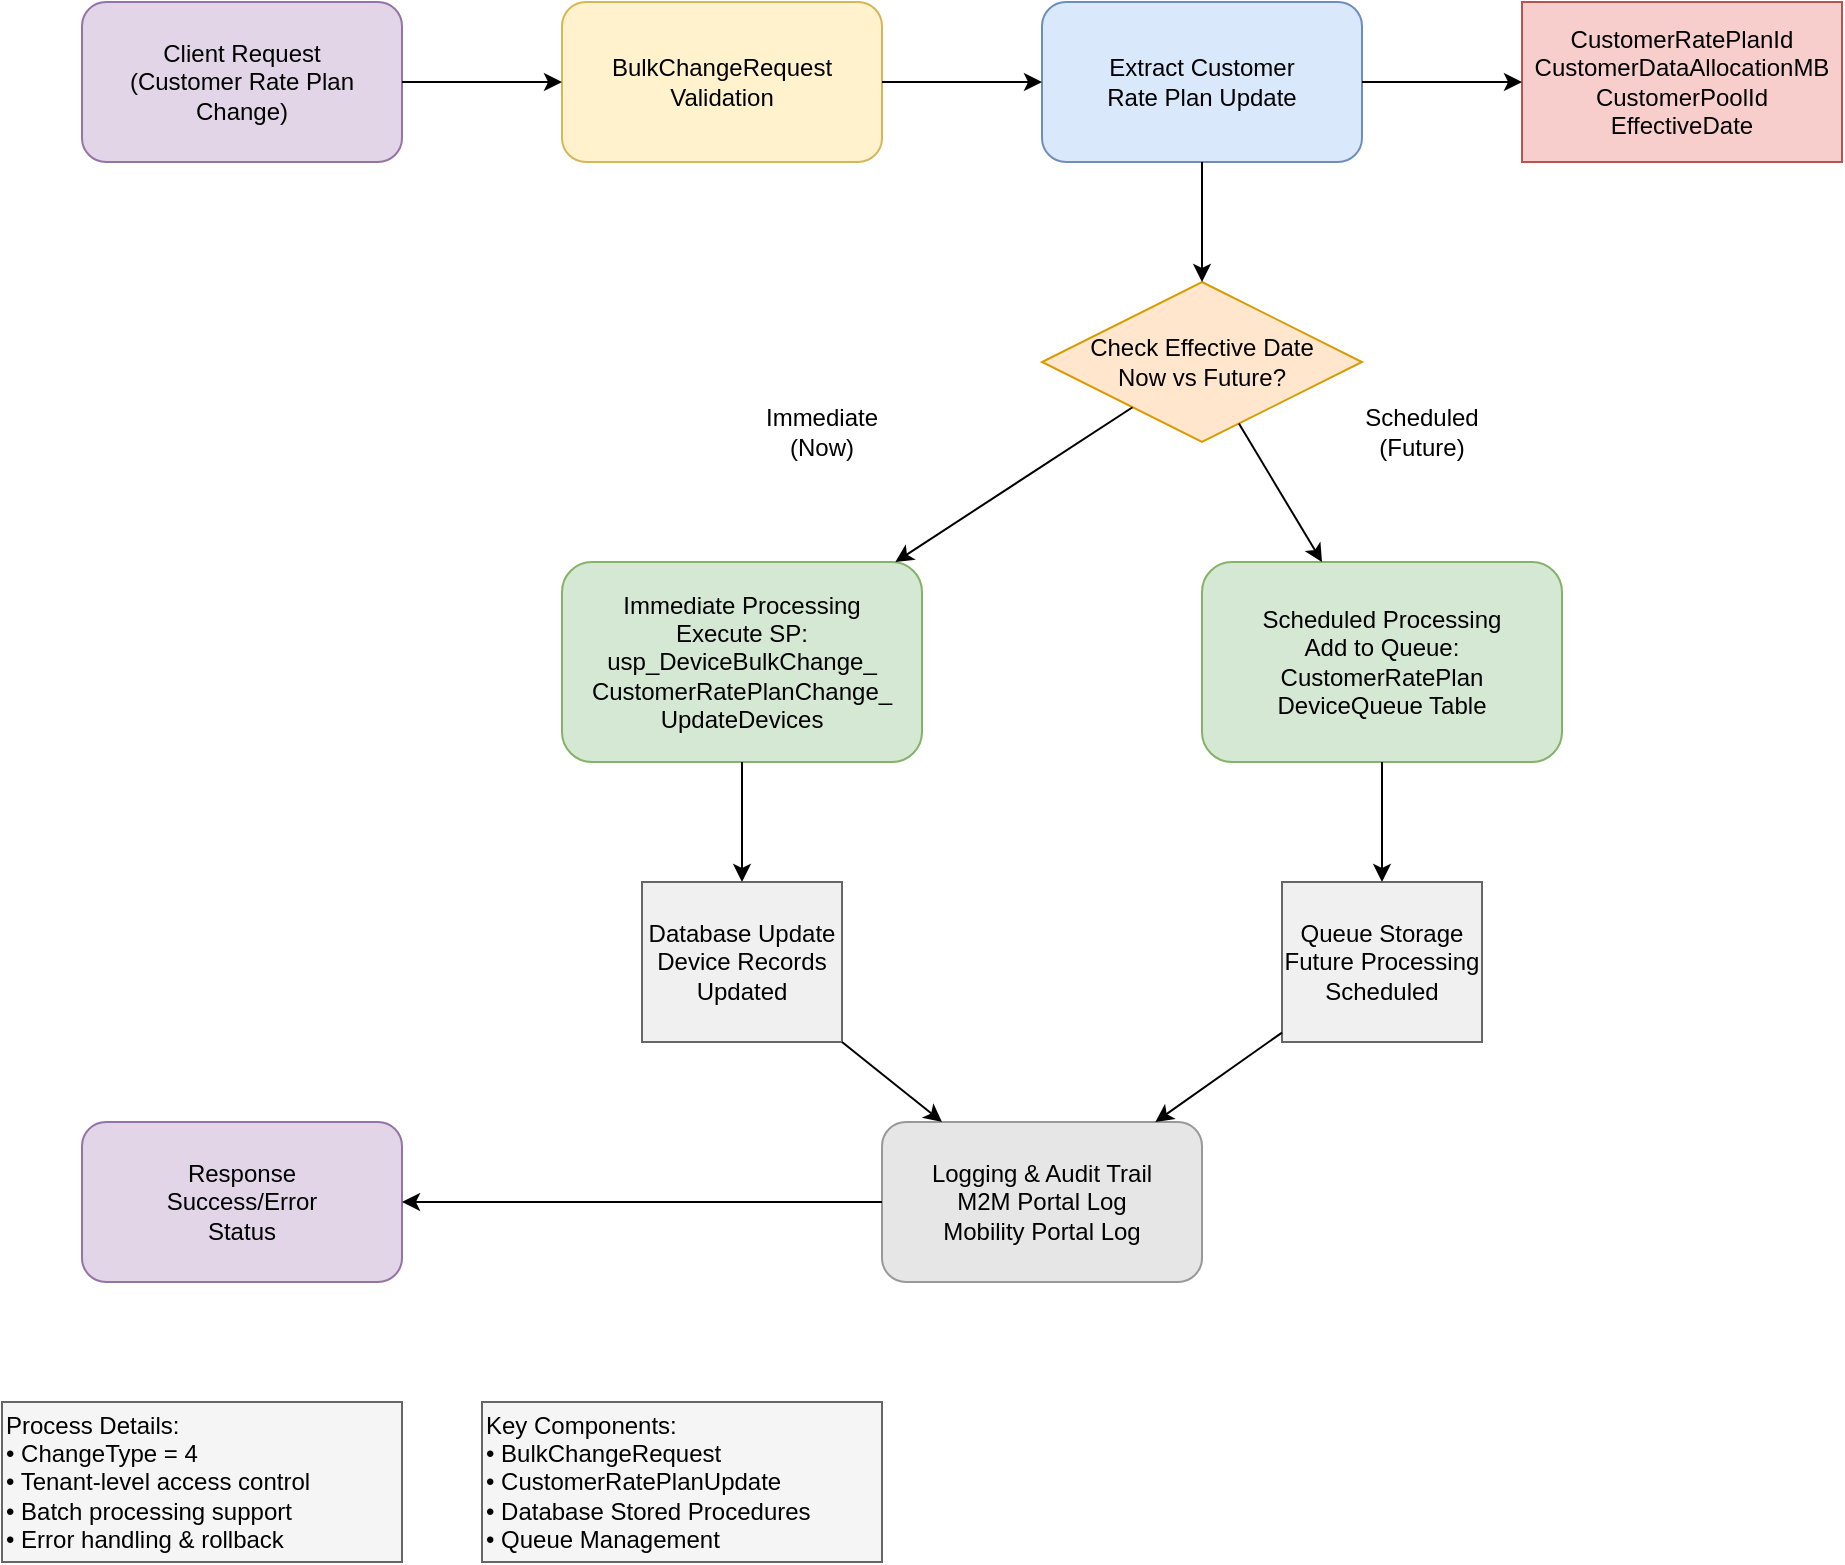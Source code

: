 <?xml version="1.0" encoding="UTF-8"?>
<mxfile version="22.1.11" type="device">
  <diagram name="CustomerRatePlanChangeFlow" id="abc123">
    <mxGraphModel dx="1422" dy="754" grid="1" gridSize="10" guides="1" tooltips="1" connect="1" arrows="1" fold="1" page="1" pageScale="1" pageWidth="1169" pageHeight="827" math="0" shadow="0">
      <root>
        <mxCell id="0" />
        <mxCell id="1" parent="0" />
        
        <!-- Client Request -->
        <mxCell id="2" value="Client Request&#xa;(Customer Rate Plan Change)" style="rounded=1;whiteSpace=wrap;html=1;fillColor=#e1d5e7;strokeColor=#9673a6;" vertex="1" parent="1">
          <mxGeometry x="80" y="40" width="160" height="80" as="geometry" />
        </mxCell>
        
        <!-- BulkChangeRequest -->
        <mxCell id="3" value="BulkChangeRequest&#xa;Validation" style="rounded=1;whiteSpace=wrap;html=1;fillColor=#fff2cc;strokeColor=#d6b656;" vertex="1" parent="1">
          <mxGeometry x="320" y="40" width="160" height="80" as="geometry" />
        </mxCell>
        
        <!-- Extract Customer Rate Plan Update -->
        <mxCell id="4" value="Extract Customer&#xa;Rate Plan Update" style="rounded=1;whiteSpace=wrap;html=1;fillColor=#dae8fc;strokeColor=#6c8ebf;" vertex="1" parent="1">
          <mxGeometry x="560" y="40" width="160" height="80" as="geometry" />
        </mxCell>
        
        <!-- Data Elements Box -->
        <mxCell id="5" value="CustomerRatePlanId&#xa;CustomerDataAllocationMB&#xa;CustomerPoolId&#xa;EffectiveDate" style="rounded=0;whiteSpace=wrap;html=1;fillColor=#f8cecc;strokeColor=#b85450;" vertex="1" parent="1">
          <mxGeometry x="800" y="40" width="160" height="80" as="geometry" />
        </mxCell>
        
        <!-- Decision: Check Effective Date -->
        <mxCell id="6" value="Check Effective Date&#xa;Now vs Future?" style="rhombus;whiteSpace=wrap;html=1;fillColor=#ffe6cc;strokeColor=#d79b00;" vertex="1" parent="1">
          <mxGeometry x="560" y="180" width="160" height="80" as="geometry" />
        </mxCell>
        
        <!-- Immediate Processing -->
        <mxCell id="7" value="Immediate Processing&#xa;Execute SP:&#xa;usp_DeviceBulkChange_&#xa;CustomerRatePlanChange_&#xa;UpdateDevices" style="rounded=1;whiteSpace=wrap;html=1;fillColor=#d5e8d4;strokeColor=#82b366;" vertex="1" parent="1">
          <mxGeometry x="320" y="320" width="180" height="100" as="geometry" />
        </mxCell>
        
        <!-- Scheduled Processing -->
        <mxCell id="8" value="Scheduled Processing&#xa;Add to Queue:&#xa;CustomerRatePlan&#xa;DeviceQueue Table" style="rounded=1;whiteSpace=wrap;html=1;fillColor=#d5e8d4;strokeColor=#82b366;" vertex="1" parent="1">
          <mxGeometry x="640" y="320" width="180" height="100" as="geometry" />
        </mxCell>
        
        <!-- Database Update -->
        <mxCell id="9" value="Database Update&#xa;Device Records&#xa;Updated" style="cylinder;whiteSpace=wrap;html=1;fillColor=#f0f0f0;strokeColor=#666666;" vertex="1" parent="1">
          <mxGeometry x="360" y="480" width="100" height="80" as="geometry" />
        </mxCell>
        
        <!-- Queue Storage -->
        <mxCell id="10" value="Queue Storage&#xa;Future Processing&#xa;Scheduled" style="cylinder;whiteSpace=wrap;html=1;fillColor=#f0f0f0;strokeColor=#666666;" vertex="1" parent="1">
          <mxGeometry x="680" y="480" width="100" height="80" as="geometry" />
        </mxCell>
        
        <!-- Logging -->
        <mxCell id="11" value="Logging &amp; Audit Trail&#xa;M2M Portal Log&#xa;Mobility Portal Log" style="rounded=1;whiteSpace=wrap;html=1;fillColor=#e6e6e6;strokeColor=#999999;" vertex="1" parent="1">
          <mxGeometry x="480" y="600" width="160" height="80" as="geometry" />
        </mxCell>
        
        <!-- Success/Error Response -->
        <mxCell id="12" value="Response&#xa;Success/Error&#xa;Status" style="rounded=1;whiteSpace=wrap;html=1;fillColor=#e1d5e7;strokeColor=#9673a6;" vertex="1" parent="1">
          <mxGeometry x="80" y="600" width="160" height="80" as="geometry" />
        </mxCell>
        
        <!-- Arrows -->
        <mxCell id="13" edge="1" parent="1" source="2" target="3">
          <mxGeometry relative="1" as="geometry" />
        </mxCell>
        
        <mxCell id="14" edge="1" parent="1" source="3" target="4">
          <mxGeometry relative="1" as="geometry" />
        </mxCell>
        
        <mxCell id="15" edge="1" parent="1" source="4" target="5">
          <mxGeometry relative="1" as="geometry" />
        </mxCell>
        
        <mxCell id="16" edge="1" parent="1" source="4" target="6">
          <mxGeometry relative="1" as="geometry" />
        </mxCell>
        
        <mxCell id="17" edge="1" parent="1" source="6" target="7">
          <mxGeometry relative="1" as="geometry">
            <mxPoint x="520" y="220" as="sourcePoint" />
            <mxPoint x="410" y="320" as="targetPoint" />
          </mxGeometry>
        </mxCell>
        
        <mxCell id="18" edge="1" parent="1" source="6" target="8">
          <mxGeometry relative="1" as="geometry">
            <mxPoint x="680" y="220" as="sourcePoint" />
            <mxPoint x="730" y="320" as="targetPoint" />
          </mxGeometry>
        </mxCell>
        
        <mxCell id="19" edge="1" parent="1" source="7" target="9">
          <mxGeometry relative="1" as="geometry" />
        </mxCell>
        
        <mxCell id="20" edge="1" parent="1" source="8" target="10">
          <mxGeometry relative="1" as="geometry" />
        </mxCell>
        
        <mxCell id="21" edge="1" parent="1" source="9" target="11">
          <mxGeometry relative="1" as="geometry" />
        </mxCell>
        
        <mxCell id="22" edge="1" parent="1" source="10" target="11">
          <mxGeometry relative="1" as="geometry" />
        </mxCell>
        
        <mxCell id="23" edge="1" parent="1" source="11" target="12">
          <mxGeometry relative="1" as="geometry" />
        </mxCell>
        
        <!-- Labels for decision paths -->
        <mxCell id="24" value="Immediate&#xa;(Now)" style="text;html=1;strokeColor=none;fillColor=none;align=center;verticalAlign=middle;whiteSpace=wrap;rounded=0;" vertex="1" parent="1">
          <mxGeometry x="420" y="240" width="60" height="30" as="geometry" />
        </mxCell>
        
        <mxCell id="25" value="Scheduled&#xa;(Future)" style="text;html=1;strokeColor=none;fillColor=none;align=center;verticalAlign=middle;whiteSpace=wrap;rounded=0;" vertex="1" parent="1">
          <mxGeometry x="720" y="240" width="60" height="30" as="geometry" />
        </mxCell>
        
        <!-- Additional Information Box -->
        <mxCell id="26" value="Process Details:&#xa;• ChangeType = 4&#xa;• Tenant-level access control&#xa;• Batch processing support&#xa;• Error handling &amp; rollback" style="rounded=0;whiteSpace=wrap;html=1;fillColor=#f5f5f5;strokeColor=#666666;align=left;" vertex="1" parent="1">
          <mxGeometry x="40" y="740" width="200" height="80" as="geometry" />
        </mxCell>
        
        <!-- Key Components Box -->
        <mxCell id="27" value="Key Components:&#xa;• BulkChangeRequest&#xa;• CustomerRatePlanUpdate&#xa;• Database Stored Procedures&#xa;• Queue Management" style="rounded=0;whiteSpace=wrap;html=1;fillColor=#f5f5f5;strokeColor=#666666;align=left;" vertex="1" parent="1">
          <mxGeometry x="280" y="740" width="200" height="80" as="geometry" />
        </mxCell>
        
      </root>
    </mxGraphModel>
  </diagram>
</mxfile>